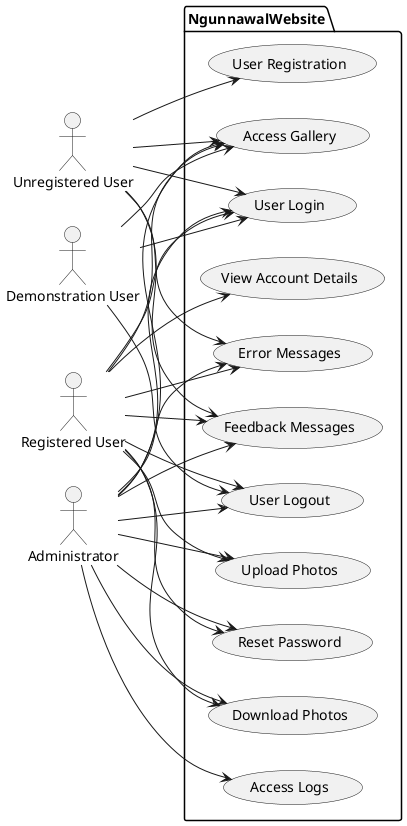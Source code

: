 @startuml
left to right direction

' creates a stick figure with a displayed title in
' quotes and creates a 'code' name after the as
actor "Unregistered User" as unregistered
actor "Registered User" as registered
actor "Demonstration User" as demo
actor Administrator as admin

' a package is a way to group all of the use cases
' under the website name
package NgunnawalWebsite {
    usecase "User Registration" as UC1
    usecase "User Login" as UC2
    usecase "User Logout" as UC3
    usecase "View Account Details" as UC4
    usecase "Reset Password" as UC5
    usecase "Access Gallery" as UC6
    usecase "Upload Photos" as UC7
    usecase "Download Photos" as UC8
    usecase "Feedback Messages" as UC9
    usecase "Error Messages" as UC10
    usecase "Access Logs" as UC11
}

' this is directing actors to the use case with an arrow,
' using the 'code' names of each elements
unregistered --> UC1
unregistered --> UC2
unregistered --> UC6
unregistered --> UC9
unregistered --> UC10

registered --> UC2
registered --> UC3
registered --> UC4
registered --> UC5
registered --> UC6
registered --> UC7
registered --> UC8
registered --> UC9
registered --> UC10

demo --> UC2
demo --> UC3
demo --> UC6

admin --> UC2
admin --> UC3
admin --> UC5
admin --> UC6
admin --> UC7
admin --> UC8
admin --> UC9
admin --> UC10
admin --> UC11


@enduml